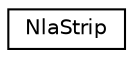 digraph G
{
  edge [fontname="Helvetica",fontsize="10",labelfontname="Helvetica",labelfontsize="10"];
  node [fontname="Helvetica",fontsize="10",shape=record];
  rankdir=LR;
  Node1 [label="NlaStrip",height=0.2,width=0.4,color="black", fillcolor="white", style="filled",URL="$d7/d95/structNlaStrip.html"];
}
